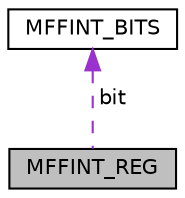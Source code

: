 digraph "MFFINT_REG"
{
  edge [fontname="Helvetica",fontsize="10",labelfontname="Helvetica",labelfontsize="10"];
  node [fontname="Helvetica",fontsize="10",shape=record];
  Node1 [label="MFFINT_REG",height=0.2,width=0.4,color="black", fillcolor="grey75", style="filled", fontcolor="black"];
  Node2 -> Node1 [dir="back",color="darkorchid3",fontsize="10",style="dashed",label=" bit" ,fontname="Helvetica"];
  Node2 [label="MFFINT_BITS",height=0.2,width=0.4,color="black", fillcolor="white", style="filled",URL="$struct_m_f_f_i_n_t___b_i_t_s.html"];
}
